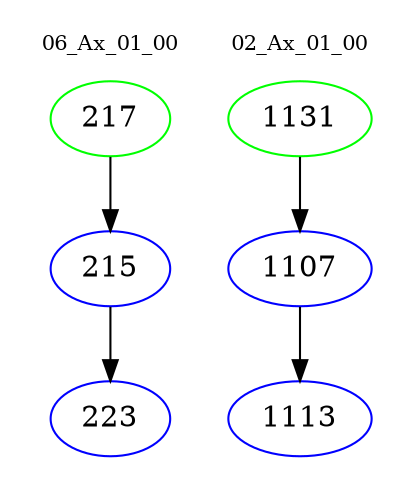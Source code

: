 digraph{
subgraph cluster_0 {
color = white
label = "06_Ax_01_00";
fontsize=10;
T0_217 [label="217", color="green"]
T0_217 -> T0_215 [color="black"]
T0_215 [label="215", color="blue"]
T0_215 -> T0_223 [color="black"]
T0_223 [label="223", color="blue"]
}
subgraph cluster_1 {
color = white
label = "02_Ax_01_00";
fontsize=10;
T1_1131 [label="1131", color="green"]
T1_1131 -> T1_1107 [color="black"]
T1_1107 [label="1107", color="blue"]
T1_1107 -> T1_1113 [color="black"]
T1_1113 [label="1113", color="blue"]
}
}
